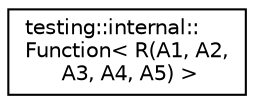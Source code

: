 digraph "クラス階層図"
{
  edge [fontname="Helvetica",fontsize="10",labelfontname="Helvetica",labelfontsize="10"];
  node [fontname="Helvetica",fontsize="10",shape=record];
  rankdir="LR";
  Node0 [label="testing::internal::\lFunction\< R(A1, A2,\l A3, A4, A5) \>",height=0.2,width=0.4,color="black", fillcolor="white", style="filled",URL="$d3/db3/structtesting_1_1internal_1_1_function.html"];
}
